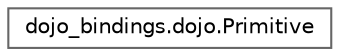 digraph "Graphical Class Hierarchy"
{
 // LATEX_PDF_SIZE
  bgcolor="transparent";
  edge [fontname=Helvetica,fontsize=10,labelfontname=Helvetica,labelfontsize=10];
  node [fontname=Helvetica,fontsize=10,shape=box,height=0.2,width=0.4];
  rankdir="LR";
  Node0 [id="Node000000",label="dojo_bindings.dojo.Primitive",height=0.2,width=0.4,color="grey40", fillcolor="white", style="filled",URL="$structdojo__bindings_1_1dojo_1_1_primitive.html",tooltip=" "];
}
